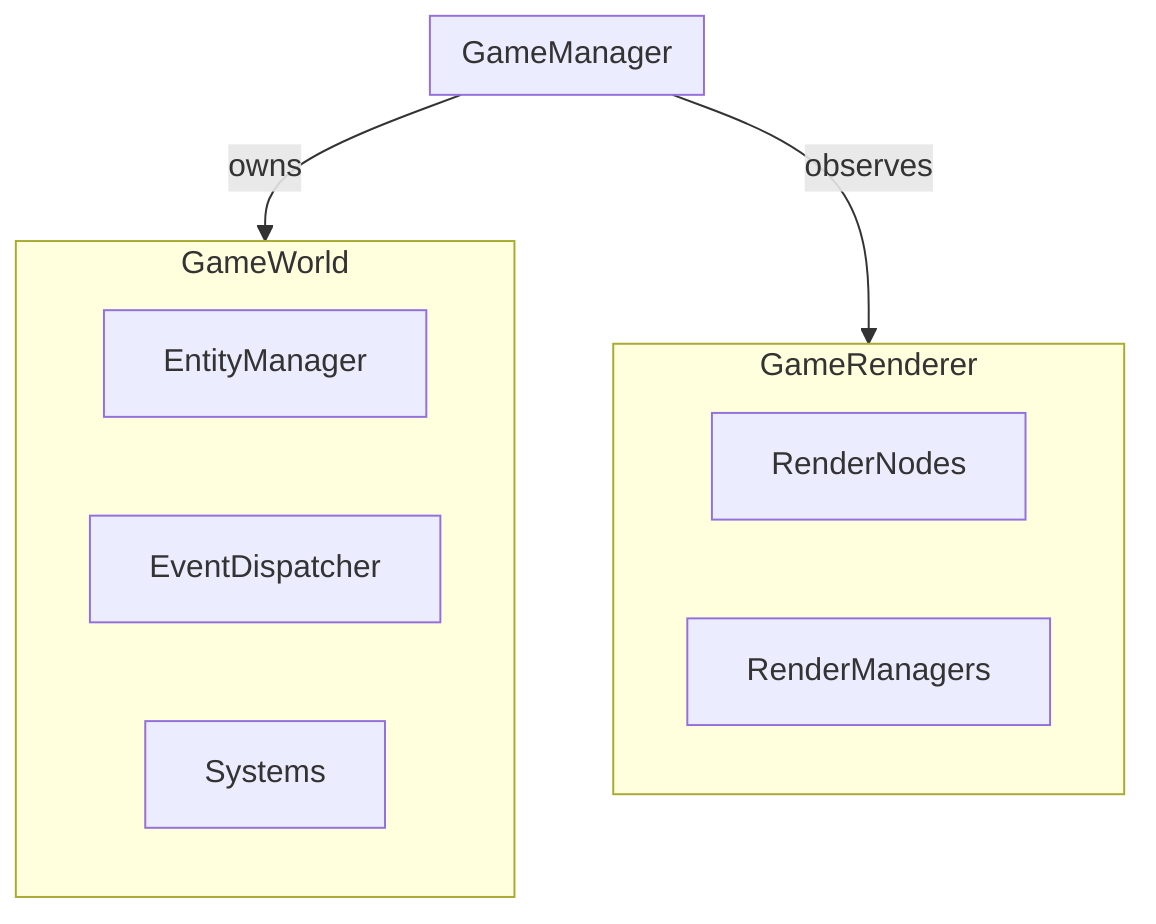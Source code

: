 flowchart TD
    GameManager -->|owns| GameWorld
    GameManager -->|observes| GameRenderer

    subgraph "GameRenderer"
        RenderNodes
        RenderManagers
    end

    subgraph "GameManager"
    end

    subgraph "GameWorld"
        EntityManager
        EventDispatcher
        Systems
    end